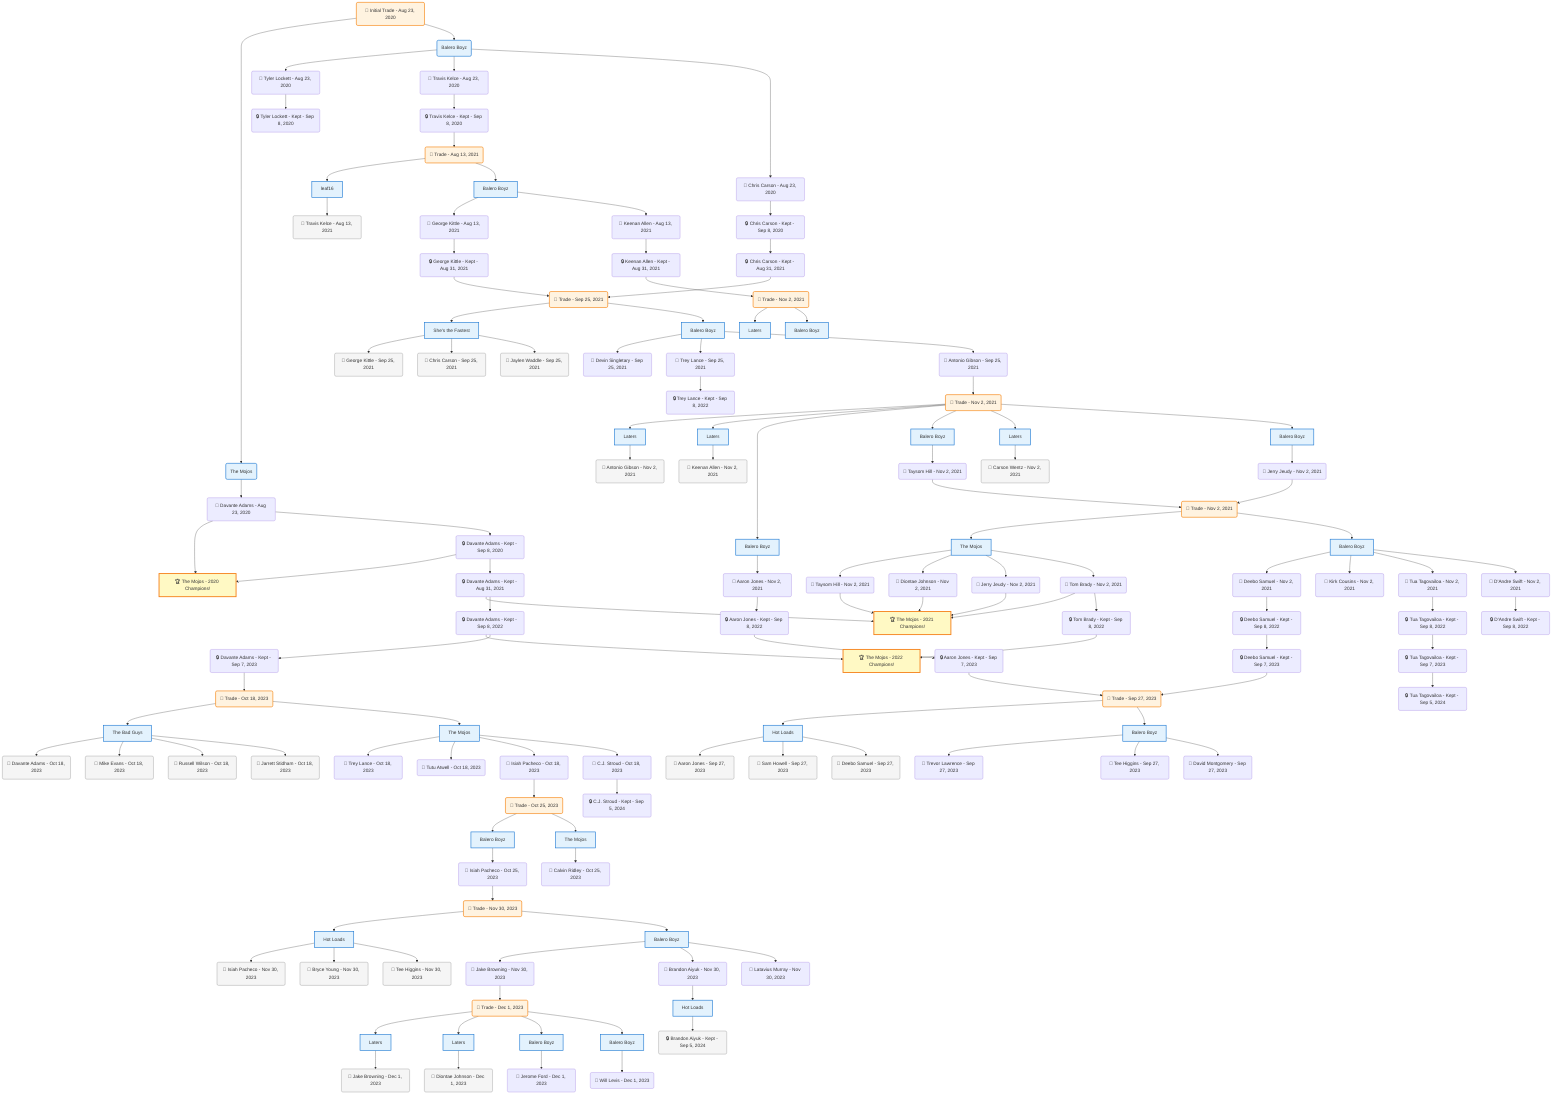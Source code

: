 flowchart TD

    TRADE_MAIN("🔄 Initial Trade - Aug 23, 2020")
    TEAM_1("The Mojos")
    TEAM_2("Balero Boyz")
    NODE_095b2baf-5664-4cff-9797-06c0e639366c("🔄 Davante Adams - Aug 23, 2020")
    CHAMP_bbe2d0ad-54cf-4c22-be82-b2a5f262a157_2020["🏆 The Mojos - 2020 Champions!"]
    NODE_4652a835-bcc8-4e4b-9d7f-275e759cdaee("🔒 Davante Adams - Kept - Sep 8, 2020")
    NODE_893a06b6-6d12-43ea-aa07-c545c6d19bd6("🔒 Davante Adams - Kept - Aug 31, 2021")
    CHAMP_bbe2d0ad-54cf-4c22-be82-b2a5f262a157_2021["🏆 The Mojos - 2021 Champions!"]
    NODE_013f5659-9e89-4e9a-adce-847eb926b90f("🔒 Davante Adams - Kept - Sep 8, 2022")
    CHAMP_bbe2d0ad-54cf-4c22-be82-b2a5f262a157_2022["🏆 The Mojos - 2022 Champions!"]
    NODE_8d0c9fc9-93df-4ea2-9620-e94229ab0248("🔒 Davante Adams - Kept - Sep 7, 2023")
    TRADE_cb741e85-5155-413a-9bbc-89b0b565b44a_3("🔄 Trade - Oct 18, 2023")
    TEAM_b2220d1a-ff75-4622-9757-09978901110f_4["The Bad Guys"]
    NODE_e3fec140-de2c-426a-a2dd-148802b3fe8f("🔄 Davante Adams - Oct 18, 2023")
    NODE_f682d985-4891-4878-bb27-7e31e62782e2("🔄 Mike Evans - Oct 18, 2023")
    NODE_b4f30b9c-73c2-4eae-847b-97dd8da4de14("🔄 Russell Wilson - Oct 18, 2023")
    NODE_63a0d36a-1cfe-479e-8e6a-ed5b54eb3321("🔄 Jarrett Stidham - Oct 18, 2023")
    TEAM_bbe2d0ad-54cf-4c22-be82-b2a5f262a157_5["The Mojos"]
    NODE_5b210a74-0640-4596-8294-143efbc19bb6("🔄 Trey Lance - Oct 18, 2023")
    NODE_0c01f8eb-a251-4952-bab0-41313b3bce60("🔄 Tutu Atwell - Oct 18, 2023")
    NODE_4cf50317-e13a-4a7c-9b32-642e89a58f47("🔄 Isiah Pacheco - Oct 18, 2023")
    TRADE_e48f96f4-8b7d-42ca-abe5-7baf4945be3e_6("🔄 Trade - Oct 25, 2023")
    TEAM_2feaf03e-fb22-498e-ac8f-e596b6ba7810_7["Balero Boyz"]
    NODE_bf1da95b-f854-40dc-9bb0-c555d7a1b2f3("🔄 Isiah Pacheco - Oct 25, 2023")
    TRADE_096eb1bd-0c8c-47b6-8694-b7e5b9b554bb_8("🔄 Trade - Nov 30, 2023")
    TEAM_8e9f18ff-62c3-40e8-bb10-32f74cf4ee33_9["Hot Loads"]
    NODE_f5515b42-9c7e-4b93-8598-13c8b5ae5b08("🔄 Isiah Pacheco - Nov 30, 2023")
    NODE_cd00920e-c054-43e1-bdd3-ab18c8a18f9d("🔄 Bryce Young - Nov 30, 2023")
    NODE_edb4c243-db7e-4f64-8bdc-bade130a392b("🔄 Tee Higgins - Nov 30, 2023")
    TEAM_2feaf03e-fb22-498e-ac8f-e596b6ba7810_10["Balero Boyz"]
    NODE_70209dbd-bd24-4e7c-afe3-4acaa45fc330("🔄 Jake Browning - Nov 30, 2023")
    TRADE_b81b1ae3-8803-4c8d-aa1c-a9dcbee7cab8_11("🔄 Trade - Dec 1, 2023")
    TEAM_825928a9-7194-43aa-b7ae-fc78c2510b16_12["Laters"]
    NODE_774272ec-1db8-490f-a990-88ad27ff6390("🔄 Jake Browning - Dec 1, 2023")
    TEAM_825928a9-7194-43aa-b7ae-fc78c2510b16_13["Laters"]
    NODE_08dcab2e-90d0-4861-b771-091fe3b528ae("🔄 Diontae Johnson - Dec 1, 2023")
    TEAM_2feaf03e-fb22-498e-ac8f-e596b6ba7810_14["Balero Boyz"]
    NODE_a5ac4d89-76ce-4521-bd76-1ed69d435fcf("🔄 Jerome Ford - Dec 1, 2023")
    TEAM_2feaf03e-fb22-498e-ac8f-e596b6ba7810_15["Balero Boyz"]
    NODE_2b17c560-29ec-45de-9fe4-c9d1e620d457("🔄 Will Levis - Dec 1, 2023")
    NODE_86da2683-6b97-420b-a33c-b4757533e053("🔄 Brandon Aiyuk - Nov 30, 2023")
    TEAM_8e9f18ff-62c3-40e8-bb10-32f74cf4ee33_16["Hot Loads"]
    NODE_c7fbef9a-9a99-4ffc-ab16-f0cf2644b4db("🔒 Brandon Aiyuk - Kept - Sep 5, 2024")
    NODE_da88e1b2-3fb3-4a2f-85dd-b7f446ff24e7("🔄 Latavius Murray - Nov 30, 2023")
    TEAM_bbe2d0ad-54cf-4c22-be82-b2a5f262a157_17["The Mojos"]
    NODE_dfcea8a6-3bc7-4929-b68b-5291ed19a4b1("🔄 Calvin Ridley - Oct 25, 2023")
    NODE_708291bc-53f5-466c-81d8-f29d0eb4aa15("🔄 C.J. Stroud - Oct 18, 2023")
    NODE_368bdf90-93c3-482e-87ac-a0dfc88ba9f2("🔒 C.J. Stroud - Kept - Sep 5, 2024")
    NODE_da510d43-fcf9-45a7-b393-31f8307f790c("🔄 Tyler Lockett - Aug 23, 2020")
    NODE_299554b8-6a12-4ccd-a3de-c6f8166a9a51("🔒 Tyler Lockett - Kept - Sep 8, 2020")
    NODE_49662a29-4518-4f4e-9e3f-6e93451a9b81("🔄 Travis Kelce - Aug 23, 2020")
    NODE_65884dd6-39ff-43b5-9d8f-226882487108("🔒 Travis Kelce - Kept - Sep 8, 2020")
    TRADE_de53eb43-a1d2-4f04-9dad-58db74837372_18("🔄 Trade - Aug 13, 2021")
    TEAM_66fb98f4-89a7-45f9-893a-b41d71e6249d_19["leaf16"]
    NODE_de4fa6e8-3307-40f5-a4b6-e714244e04c7("🔄 Travis Kelce - Aug 13, 2021")
    TEAM_2feaf03e-fb22-498e-ac8f-e596b6ba7810_20["Balero Boyz"]
    NODE_3d696e17-9dc2-4a41-be94-276c5e29fa64("🔄 George Kittle - Aug 13, 2021")
    NODE_1a204ce1-b235-486a-9d42-922bacb04d68("🔒 George Kittle - Kept - Aug 31, 2021")
    TRADE_c2631b57-1328-4ca8-bb4e-2ecef9df359f_21("🔄 Trade - Sep 25, 2021")
    TEAM_4449259f-64af-44fd-9235-1facc0926234_22["She's the Fastest"]
    NODE_8a888112-7518-4140-ac7a-1ab4c2b52129("🔄 George Kittle - Sep 25, 2021")
    NODE_eea9ad08-6593-4eb5-bdba-6d53c5cb9632("🔄 Chris Carson - Sep 25, 2021")
    NODE_c610c85b-3eaa-419a-acc0-e532325945ff("🔄 Jaylen Waddle - Sep 25, 2021")
    TEAM_2feaf03e-fb22-498e-ac8f-e596b6ba7810_23["Balero Boyz"]
    NODE_15a49f73-db85-45d1-ab04-1fe0e71c7be8("🔄 Devin Singletary - Sep 25, 2021")
    NODE_775b5cf6-3db8-4bcb-aaf0-516ea635fec4("🔄 Trey Lance - Sep 25, 2021")
    NODE_85516b04-b691-4f54-b67d-2c07c89e272e("🔒 Trey Lance - Kept - Sep 8, 2022")
    NODE_f234b997-f731-49ef-a192-766c7c4d4250("🔄 Antonio Gibson - Sep 25, 2021")
    TRADE_54e32b72-c61b-419c-8ca0-513f3e693e78_24("🔄 Trade - Nov 2, 2021")
    TEAM_825928a9-7194-43aa-b7ae-fc78c2510b16_25["Laters"]
    NODE_0e5eff14-7269-4c33-ab75-28182075a275("🔄 Antonio Gibson - Nov 2, 2021")
    TEAM_825928a9-7194-43aa-b7ae-fc78c2510b16_26["Laters"]
    NODE_5183f3b9-1858-4676-8605-290d0b9a1b52("🔄 Keenan Allen - Nov 2, 2021")
    TEAM_2feaf03e-fb22-498e-ac8f-e596b6ba7810_27["Balero Boyz"]
    NODE_a6b32bfb-892b-4dd2-aaed-50bd1c11191e("🔄 Aaron Jones - Nov 2, 2021")
    NODE_70e6b04d-0bb2-4e42-adc1-9d7e956e5529("🔒 Aaron Jones - Kept - Sep 8, 2022")
    NODE_b4abeafd-55cb-442a-8c1c-b9970a59c406("🔒 Aaron Jones - Kept - Sep 7, 2023")
    TRADE_a87ca260-7a67-4fda-b702-48aca8c93813_28("🔄 Trade - Sep 27, 2023")
    TEAM_8e9f18ff-62c3-40e8-bb10-32f74cf4ee33_29["Hot Loads"]
    NODE_4a0dd846-1b74-448d-96e3-1362af9ea147("🔄 Aaron Jones - Sep 27, 2023")
    NODE_b53204e1-97f3-4b20-94c4-113c02694b27("🔄 Sam Howell - Sep 27, 2023")
    NODE_c8106337-9eec-4786-b963-273acb19ea43("🔄 Deebo Samuel - Sep 27, 2023")
    TEAM_2feaf03e-fb22-498e-ac8f-e596b6ba7810_30["Balero Boyz"]
    NODE_a226803a-f683-470b-9e1b-2d3be487344a("🔄 Trevor Lawrence - Sep 27, 2023")
    NODE_d1321948-0010-45b8-9f9c-50ed5e494a00("🔄 Tee Higgins - Sep 27, 2023")
    NODE_c76d0f13-8bb8-4e7e-ad9e-8f2498ccd9f8("🔄 David Montgomery - Sep 27, 2023")
    TEAM_2feaf03e-fb22-498e-ac8f-e596b6ba7810_31["Balero Boyz"]
    NODE_35ac53d8-1fbd-4867-b927-526ea0aa1c6c("🔄 Taysom Hill - Nov 2, 2021")
    TRADE_04808a61-2c61-4353-bc3a-57812cd6a425_32("🔄 Trade - Nov 2, 2021")
    TEAM_bbe2d0ad-54cf-4c22-be82-b2a5f262a157_33["The Mojos"]
    NODE_f7bc687e-ab4d-4272-b0e7-7aa2e585cdbc("🔄 Taysom Hill - Nov 2, 2021")
    NODE_c08325a9-393f-4c0f-a6b3-52e92d2c6814("🔄 Diontae Johnson - Nov 2, 2021")
    NODE_3a0e7723-ad1d-4624-83a9-64e36a2836c2("🔄 Jerry Jeudy - Nov 2, 2021")
    NODE_27f0180e-24c8-449b-a324-916d871905a4("🔄 Tom Brady - Nov 2, 2021")
    NODE_1a7255fc-5bd3-47a2-bd7b-2d55ae1e85e0("🔒 Tom Brady - Kept - Sep 8, 2022")
    TEAM_2feaf03e-fb22-498e-ac8f-e596b6ba7810_34["Balero Boyz"]
    NODE_2b74e28a-16aa-484b-aed1-48c88f0a48fc("🔄 Deebo Samuel - Nov 2, 2021")
    NODE_0ac39663-8a17-4702-8783-a8d636accdfe("🔒 Deebo Samuel - Kept - Sep 8, 2022")
    NODE_732e0825-3200-44eb-88f5-892f888ff987("🔒 Deebo Samuel - Kept - Sep 7, 2023")
    NODE_e2439a48-5038-46a9-aabb-7eee9f73bc6c("🔄 Kirk Cousins - Nov 2, 2021")
    NODE_d4a74ede-ff56-49a1-9bb0-943494afbdf5("🔄 Tua Tagovailoa - Nov 2, 2021")
    NODE_aaf779ba-39c8-4bcd-a1bb-a1ed58117ac8("🔒 Tua Tagovailoa - Kept - Sep 8, 2022")
    NODE_a1634b7e-959d-4669-815d-2cab859f2d15("🔒 Tua Tagovailoa - Kept - Sep 7, 2023")
    NODE_9fdca591-5940-4a2c-a99d-046a644db761("🔒 Tua Tagovailoa - Kept - Sep 5, 2024")
    NODE_43b36d55-4b30-4bbb-a10f-963af3cd2e07("🔄 D'Andre Swift - Nov 2, 2021")
    NODE_eadbbdf3-1df2-429d-aa6c-7f7a9fac97bb("🔒 D'Andre Swift - Kept - Sep 8, 2022")
    TEAM_825928a9-7194-43aa-b7ae-fc78c2510b16_35["Laters"]
    NODE_03d895df-93cc-4dda-b8a6-a558ef7be5b0("🔄 Carson Wentz - Nov 2, 2021")
    TEAM_2feaf03e-fb22-498e-ac8f-e596b6ba7810_36["Balero Boyz"]
    NODE_b6e8bd96-ef5b-49ce-9848-cb0b2990bfaa("🔄 Jerry Jeudy - Nov 2, 2021")
    NODE_3e678166-0df9-45da-8e18-33ccc2a03c69("🔄 Keenan Allen - Aug 13, 2021")
    NODE_80cff42f-9867-44e0-b569-fac14ab9b18a("🔒 Keenan Allen - Kept - Aug 31, 2021")
    TRADE_54e32b72-c61b-419c-8ca0-513f3e693e78_37("🔄 Trade - Nov 2, 2021")
    TEAM_825928a9-7194-43aa-b7ae-fc78c2510b16_38["Laters"]
    TEAM_2feaf03e-fb22-498e-ac8f-e596b6ba7810_39["Balero Boyz"]
    NODE_e62a406e-ac9b-487c-8b60-f57648ed8c85("🔄 Chris Carson - Aug 23, 2020")
    NODE_a83d1a9a-9bd8-42b8-9a12-950ff6293d37("🔒 Chris Carson - Kept - Sep 8, 2020")
    NODE_63ff6b1e-f9d5-44af-8e46-ad58e902f385("🔒 Chris Carson - Kept - Aug 31, 2021")

    TRADE_MAIN --> TEAM_1
    TRADE_MAIN --> TEAM_2
    TEAM_1 --> NODE_095b2baf-5664-4cff-9797-06c0e639366c
    NODE_095b2baf-5664-4cff-9797-06c0e639366c --> CHAMP_bbe2d0ad-54cf-4c22-be82-b2a5f262a157_2020
    NODE_095b2baf-5664-4cff-9797-06c0e639366c --> NODE_4652a835-bcc8-4e4b-9d7f-275e759cdaee
    NODE_4652a835-bcc8-4e4b-9d7f-275e759cdaee --> CHAMP_bbe2d0ad-54cf-4c22-be82-b2a5f262a157_2020
    NODE_4652a835-bcc8-4e4b-9d7f-275e759cdaee --> NODE_893a06b6-6d12-43ea-aa07-c545c6d19bd6
    NODE_893a06b6-6d12-43ea-aa07-c545c6d19bd6 --> CHAMP_bbe2d0ad-54cf-4c22-be82-b2a5f262a157_2021
    NODE_893a06b6-6d12-43ea-aa07-c545c6d19bd6 --> NODE_013f5659-9e89-4e9a-adce-847eb926b90f
    NODE_013f5659-9e89-4e9a-adce-847eb926b90f --> CHAMP_bbe2d0ad-54cf-4c22-be82-b2a5f262a157_2022
    NODE_013f5659-9e89-4e9a-adce-847eb926b90f --> NODE_8d0c9fc9-93df-4ea2-9620-e94229ab0248
    NODE_8d0c9fc9-93df-4ea2-9620-e94229ab0248 --> TRADE_cb741e85-5155-413a-9bbc-89b0b565b44a_3
    TRADE_cb741e85-5155-413a-9bbc-89b0b565b44a_3 --> TEAM_b2220d1a-ff75-4622-9757-09978901110f_4
    TEAM_b2220d1a-ff75-4622-9757-09978901110f_4 --> NODE_e3fec140-de2c-426a-a2dd-148802b3fe8f
    TEAM_b2220d1a-ff75-4622-9757-09978901110f_4 --> NODE_f682d985-4891-4878-bb27-7e31e62782e2
    TEAM_b2220d1a-ff75-4622-9757-09978901110f_4 --> NODE_b4f30b9c-73c2-4eae-847b-97dd8da4de14
    TEAM_b2220d1a-ff75-4622-9757-09978901110f_4 --> NODE_63a0d36a-1cfe-479e-8e6a-ed5b54eb3321
    TRADE_cb741e85-5155-413a-9bbc-89b0b565b44a_3 --> TEAM_bbe2d0ad-54cf-4c22-be82-b2a5f262a157_5
    TEAM_bbe2d0ad-54cf-4c22-be82-b2a5f262a157_5 --> NODE_5b210a74-0640-4596-8294-143efbc19bb6
    TEAM_bbe2d0ad-54cf-4c22-be82-b2a5f262a157_5 --> NODE_0c01f8eb-a251-4952-bab0-41313b3bce60
    TEAM_bbe2d0ad-54cf-4c22-be82-b2a5f262a157_5 --> NODE_4cf50317-e13a-4a7c-9b32-642e89a58f47
    NODE_4cf50317-e13a-4a7c-9b32-642e89a58f47 --> TRADE_e48f96f4-8b7d-42ca-abe5-7baf4945be3e_6
    TRADE_e48f96f4-8b7d-42ca-abe5-7baf4945be3e_6 --> TEAM_2feaf03e-fb22-498e-ac8f-e596b6ba7810_7
    TEAM_2feaf03e-fb22-498e-ac8f-e596b6ba7810_7 --> NODE_bf1da95b-f854-40dc-9bb0-c555d7a1b2f3
    NODE_bf1da95b-f854-40dc-9bb0-c555d7a1b2f3 --> TRADE_096eb1bd-0c8c-47b6-8694-b7e5b9b554bb_8
    TRADE_096eb1bd-0c8c-47b6-8694-b7e5b9b554bb_8 --> TEAM_8e9f18ff-62c3-40e8-bb10-32f74cf4ee33_9
    TEAM_8e9f18ff-62c3-40e8-bb10-32f74cf4ee33_9 --> NODE_f5515b42-9c7e-4b93-8598-13c8b5ae5b08
    TEAM_8e9f18ff-62c3-40e8-bb10-32f74cf4ee33_9 --> NODE_cd00920e-c054-43e1-bdd3-ab18c8a18f9d
    TEAM_8e9f18ff-62c3-40e8-bb10-32f74cf4ee33_9 --> NODE_edb4c243-db7e-4f64-8bdc-bade130a392b
    TRADE_096eb1bd-0c8c-47b6-8694-b7e5b9b554bb_8 --> TEAM_2feaf03e-fb22-498e-ac8f-e596b6ba7810_10
    TEAM_2feaf03e-fb22-498e-ac8f-e596b6ba7810_10 --> NODE_70209dbd-bd24-4e7c-afe3-4acaa45fc330
    NODE_70209dbd-bd24-4e7c-afe3-4acaa45fc330 --> TRADE_b81b1ae3-8803-4c8d-aa1c-a9dcbee7cab8_11
    TRADE_b81b1ae3-8803-4c8d-aa1c-a9dcbee7cab8_11 --> TEAM_825928a9-7194-43aa-b7ae-fc78c2510b16_12
    TEAM_825928a9-7194-43aa-b7ae-fc78c2510b16_12 --> NODE_774272ec-1db8-490f-a990-88ad27ff6390
    TRADE_b81b1ae3-8803-4c8d-aa1c-a9dcbee7cab8_11 --> TEAM_825928a9-7194-43aa-b7ae-fc78c2510b16_13
    TEAM_825928a9-7194-43aa-b7ae-fc78c2510b16_13 --> NODE_08dcab2e-90d0-4861-b771-091fe3b528ae
    TRADE_b81b1ae3-8803-4c8d-aa1c-a9dcbee7cab8_11 --> TEAM_2feaf03e-fb22-498e-ac8f-e596b6ba7810_14
    TEAM_2feaf03e-fb22-498e-ac8f-e596b6ba7810_14 --> NODE_a5ac4d89-76ce-4521-bd76-1ed69d435fcf
    TRADE_b81b1ae3-8803-4c8d-aa1c-a9dcbee7cab8_11 --> TEAM_2feaf03e-fb22-498e-ac8f-e596b6ba7810_15
    TEAM_2feaf03e-fb22-498e-ac8f-e596b6ba7810_15 --> NODE_2b17c560-29ec-45de-9fe4-c9d1e620d457
    TEAM_2feaf03e-fb22-498e-ac8f-e596b6ba7810_10 --> NODE_86da2683-6b97-420b-a33c-b4757533e053
    NODE_86da2683-6b97-420b-a33c-b4757533e053 --> TEAM_8e9f18ff-62c3-40e8-bb10-32f74cf4ee33_16
    TEAM_8e9f18ff-62c3-40e8-bb10-32f74cf4ee33_16 --> NODE_c7fbef9a-9a99-4ffc-ab16-f0cf2644b4db
    TEAM_2feaf03e-fb22-498e-ac8f-e596b6ba7810_10 --> NODE_da88e1b2-3fb3-4a2f-85dd-b7f446ff24e7
    TRADE_e48f96f4-8b7d-42ca-abe5-7baf4945be3e_6 --> TEAM_bbe2d0ad-54cf-4c22-be82-b2a5f262a157_17
    TEAM_bbe2d0ad-54cf-4c22-be82-b2a5f262a157_17 --> NODE_dfcea8a6-3bc7-4929-b68b-5291ed19a4b1
    TEAM_bbe2d0ad-54cf-4c22-be82-b2a5f262a157_5 --> NODE_708291bc-53f5-466c-81d8-f29d0eb4aa15
    NODE_708291bc-53f5-466c-81d8-f29d0eb4aa15 --> NODE_368bdf90-93c3-482e-87ac-a0dfc88ba9f2
    TEAM_2 --> NODE_da510d43-fcf9-45a7-b393-31f8307f790c
    NODE_da510d43-fcf9-45a7-b393-31f8307f790c --> NODE_299554b8-6a12-4ccd-a3de-c6f8166a9a51
    TEAM_2 --> NODE_49662a29-4518-4f4e-9e3f-6e93451a9b81
    NODE_49662a29-4518-4f4e-9e3f-6e93451a9b81 --> NODE_65884dd6-39ff-43b5-9d8f-226882487108
    NODE_65884dd6-39ff-43b5-9d8f-226882487108 --> TRADE_de53eb43-a1d2-4f04-9dad-58db74837372_18
    TRADE_de53eb43-a1d2-4f04-9dad-58db74837372_18 --> TEAM_66fb98f4-89a7-45f9-893a-b41d71e6249d_19
    TEAM_66fb98f4-89a7-45f9-893a-b41d71e6249d_19 --> NODE_de4fa6e8-3307-40f5-a4b6-e714244e04c7
    TRADE_de53eb43-a1d2-4f04-9dad-58db74837372_18 --> TEAM_2feaf03e-fb22-498e-ac8f-e596b6ba7810_20
    TEAM_2feaf03e-fb22-498e-ac8f-e596b6ba7810_20 --> NODE_3d696e17-9dc2-4a41-be94-276c5e29fa64
    NODE_3d696e17-9dc2-4a41-be94-276c5e29fa64 --> NODE_1a204ce1-b235-486a-9d42-922bacb04d68
    NODE_1a204ce1-b235-486a-9d42-922bacb04d68 --> TRADE_c2631b57-1328-4ca8-bb4e-2ecef9df359f_21
    TRADE_c2631b57-1328-4ca8-bb4e-2ecef9df359f_21 --> TEAM_4449259f-64af-44fd-9235-1facc0926234_22
    TEAM_4449259f-64af-44fd-9235-1facc0926234_22 --> NODE_8a888112-7518-4140-ac7a-1ab4c2b52129
    TEAM_4449259f-64af-44fd-9235-1facc0926234_22 --> NODE_eea9ad08-6593-4eb5-bdba-6d53c5cb9632
    TEAM_4449259f-64af-44fd-9235-1facc0926234_22 --> NODE_c610c85b-3eaa-419a-acc0-e532325945ff
    TRADE_c2631b57-1328-4ca8-bb4e-2ecef9df359f_21 --> TEAM_2feaf03e-fb22-498e-ac8f-e596b6ba7810_23
    TEAM_2feaf03e-fb22-498e-ac8f-e596b6ba7810_23 --> NODE_15a49f73-db85-45d1-ab04-1fe0e71c7be8
    TEAM_2feaf03e-fb22-498e-ac8f-e596b6ba7810_23 --> NODE_775b5cf6-3db8-4bcb-aaf0-516ea635fec4
    NODE_775b5cf6-3db8-4bcb-aaf0-516ea635fec4 --> NODE_85516b04-b691-4f54-b67d-2c07c89e272e
    TEAM_2feaf03e-fb22-498e-ac8f-e596b6ba7810_23 --> NODE_f234b997-f731-49ef-a192-766c7c4d4250
    NODE_f234b997-f731-49ef-a192-766c7c4d4250 --> TRADE_54e32b72-c61b-419c-8ca0-513f3e693e78_24
    TRADE_54e32b72-c61b-419c-8ca0-513f3e693e78_24 --> TEAM_825928a9-7194-43aa-b7ae-fc78c2510b16_25
    TEAM_825928a9-7194-43aa-b7ae-fc78c2510b16_25 --> NODE_0e5eff14-7269-4c33-ab75-28182075a275
    TRADE_54e32b72-c61b-419c-8ca0-513f3e693e78_24 --> TEAM_825928a9-7194-43aa-b7ae-fc78c2510b16_26
    TEAM_825928a9-7194-43aa-b7ae-fc78c2510b16_26 --> NODE_5183f3b9-1858-4676-8605-290d0b9a1b52
    TRADE_54e32b72-c61b-419c-8ca0-513f3e693e78_24 --> TEAM_2feaf03e-fb22-498e-ac8f-e596b6ba7810_27
    TEAM_2feaf03e-fb22-498e-ac8f-e596b6ba7810_27 --> NODE_a6b32bfb-892b-4dd2-aaed-50bd1c11191e
    NODE_a6b32bfb-892b-4dd2-aaed-50bd1c11191e --> NODE_70e6b04d-0bb2-4e42-adc1-9d7e956e5529
    NODE_70e6b04d-0bb2-4e42-adc1-9d7e956e5529 --> NODE_b4abeafd-55cb-442a-8c1c-b9970a59c406
    NODE_b4abeafd-55cb-442a-8c1c-b9970a59c406 --> TRADE_a87ca260-7a67-4fda-b702-48aca8c93813_28
    TRADE_a87ca260-7a67-4fda-b702-48aca8c93813_28 --> TEAM_8e9f18ff-62c3-40e8-bb10-32f74cf4ee33_29
    TEAM_8e9f18ff-62c3-40e8-bb10-32f74cf4ee33_29 --> NODE_4a0dd846-1b74-448d-96e3-1362af9ea147
    TEAM_8e9f18ff-62c3-40e8-bb10-32f74cf4ee33_29 --> NODE_b53204e1-97f3-4b20-94c4-113c02694b27
    TEAM_8e9f18ff-62c3-40e8-bb10-32f74cf4ee33_29 --> NODE_c8106337-9eec-4786-b963-273acb19ea43
    TRADE_a87ca260-7a67-4fda-b702-48aca8c93813_28 --> TEAM_2feaf03e-fb22-498e-ac8f-e596b6ba7810_30
    TEAM_2feaf03e-fb22-498e-ac8f-e596b6ba7810_30 --> NODE_a226803a-f683-470b-9e1b-2d3be487344a
    TEAM_2feaf03e-fb22-498e-ac8f-e596b6ba7810_30 --> NODE_d1321948-0010-45b8-9f9c-50ed5e494a00
    TEAM_2feaf03e-fb22-498e-ac8f-e596b6ba7810_30 --> NODE_c76d0f13-8bb8-4e7e-ad9e-8f2498ccd9f8
    TRADE_54e32b72-c61b-419c-8ca0-513f3e693e78_24 --> TEAM_2feaf03e-fb22-498e-ac8f-e596b6ba7810_31
    TEAM_2feaf03e-fb22-498e-ac8f-e596b6ba7810_31 --> NODE_35ac53d8-1fbd-4867-b927-526ea0aa1c6c
    NODE_35ac53d8-1fbd-4867-b927-526ea0aa1c6c --> TRADE_04808a61-2c61-4353-bc3a-57812cd6a425_32
    TRADE_04808a61-2c61-4353-bc3a-57812cd6a425_32 --> TEAM_bbe2d0ad-54cf-4c22-be82-b2a5f262a157_33
    TEAM_bbe2d0ad-54cf-4c22-be82-b2a5f262a157_33 --> NODE_f7bc687e-ab4d-4272-b0e7-7aa2e585cdbc
    NODE_f7bc687e-ab4d-4272-b0e7-7aa2e585cdbc --> CHAMP_bbe2d0ad-54cf-4c22-be82-b2a5f262a157_2021
    TEAM_bbe2d0ad-54cf-4c22-be82-b2a5f262a157_33 --> NODE_c08325a9-393f-4c0f-a6b3-52e92d2c6814
    NODE_c08325a9-393f-4c0f-a6b3-52e92d2c6814 --> CHAMP_bbe2d0ad-54cf-4c22-be82-b2a5f262a157_2021
    TEAM_bbe2d0ad-54cf-4c22-be82-b2a5f262a157_33 --> NODE_3a0e7723-ad1d-4624-83a9-64e36a2836c2
    NODE_3a0e7723-ad1d-4624-83a9-64e36a2836c2 --> CHAMP_bbe2d0ad-54cf-4c22-be82-b2a5f262a157_2021
    TEAM_bbe2d0ad-54cf-4c22-be82-b2a5f262a157_33 --> NODE_27f0180e-24c8-449b-a324-916d871905a4
    NODE_27f0180e-24c8-449b-a324-916d871905a4 --> CHAMP_bbe2d0ad-54cf-4c22-be82-b2a5f262a157_2021
    NODE_27f0180e-24c8-449b-a324-916d871905a4 --> NODE_1a7255fc-5bd3-47a2-bd7b-2d55ae1e85e0
    NODE_1a7255fc-5bd3-47a2-bd7b-2d55ae1e85e0 --> CHAMP_bbe2d0ad-54cf-4c22-be82-b2a5f262a157_2022
    TRADE_04808a61-2c61-4353-bc3a-57812cd6a425_32 --> TEAM_2feaf03e-fb22-498e-ac8f-e596b6ba7810_34
    TEAM_2feaf03e-fb22-498e-ac8f-e596b6ba7810_34 --> NODE_2b74e28a-16aa-484b-aed1-48c88f0a48fc
    NODE_2b74e28a-16aa-484b-aed1-48c88f0a48fc --> NODE_0ac39663-8a17-4702-8783-a8d636accdfe
    NODE_0ac39663-8a17-4702-8783-a8d636accdfe --> NODE_732e0825-3200-44eb-88f5-892f888ff987
    NODE_732e0825-3200-44eb-88f5-892f888ff987 --> TRADE_a87ca260-7a67-4fda-b702-48aca8c93813_28
    TEAM_2feaf03e-fb22-498e-ac8f-e596b6ba7810_34 --> NODE_e2439a48-5038-46a9-aabb-7eee9f73bc6c
    TEAM_2feaf03e-fb22-498e-ac8f-e596b6ba7810_34 --> NODE_d4a74ede-ff56-49a1-9bb0-943494afbdf5
    NODE_d4a74ede-ff56-49a1-9bb0-943494afbdf5 --> NODE_aaf779ba-39c8-4bcd-a1bb-a1ed58117ac8
    NODE_aaf779ba-39c8-4bcd-a1bb-a1ed58117ac8 --> NODE_a1634b7e-959d-4669-815d-2cab859f2d15
    NODE_a1634b7e-959d-4669-815d-2cab859f2d15 --> NODE_9fdca591-5940-4a2c-a99d-046a644db761
    TEAM_2feaf03e-fb22-498e-ac8f-e596b6ba7810_34 --> NODE_43b36d55-4b30-4bbb-a10f-963af3cd2e07
    NODE_43b36d55-4b30-4bbb-a10f-963af3cd2e07 --> NODE_eadbbdf3-1df2-429d-aa6c-7f7a9fac97bb
    TRADE_54e32b72-c61b-419c-8ca0-513f3e693e78_24 --> TEAM_825928a9-7194-43aa-b7ae-fc78c2510b16_35
    TEAM_825928a9-7194-43aa-b7ae-fc78c2510b16_35 --> NODE_03d895df-93cc-4dda-b8a6-a558ef7be5b0
    TRADE_54e32b72-c61b-419c-8ca0-513f3e693e78_24 --> TEAM_2feaf03e-fb22-498e-ac8f-e596b6ba7810_36
    TEAM_2feaf03e-fb22-498e-ac8f-e596b6ba7810_36 --> NODE_b6e8bd96-ef5b-49ce-9848-cb0b2990bfaa
    NODE_b6e8bd96-ef5b-49ce-9848-cb0b2990bfaa --> TRADE_04808a61-2c61-4353-bc3a-57812cd6a425_32
    TEAM_2feaf03e-fb22-498e-ac8f-e596b6ba7810_20 --> NODE_3e678166-0df9-45da-8e18-33ccc2a03c69
    NODE_3e678166-0df9-45da-8e18-33ccc2a03c69 --> NODE_80cff42f-9867-44e0-b569-fac14ab9b18a
    NODE_80cff42f-9867-44e0-b569-fac14ab9b18a --> TRADE_54e32b72-c61b-419c-8ca0-513f3e693e78_37
    TRADE_54e32b72-c61b-419c-8ca0-513f3e693e78_37 --> TEAM_825928a9-7194-43aa-b7ae-fc78c2510b16_38
    TRADE_54e32b72-c61b-419c-8ca0-513f3e693e78_37 --> TEAM_2feaf03e-fb22-498e-ac8f-e596b6ba7810_39
    TEAM_2 --> NODE_e62a406e-ac9b-487c-8b60-f57648ed8c85
    NODE_e62a406e-ac9b-487c-8b60-f57648ed8c85 --> NODE_a83d1a9a-9bd8-42b8-9a12-950ff6293d37
    NODE_a83d1a9a-9bd8-42b8-9a12-950ff6293d37 --> NODE_63ff6b1e-f9d5-44af-8e46-ad58e902f385
    NODE_63ff6b1e-f9d5-44af-8e46-ad58e902f385 --> TRADE_c2631b57-1328-4ca8-bb4e-2ecef9df359f_21

    %% Node styling
    classDef teamNode fill:#e3f2fd,stroke:#1976d2,stroke-width:2px
    classDef tradeNode fill:#fff3e0,stroke:#f57c00,stroke-width:2px
    classDef playerNode fill:#f3e5f5,stroke:#7b1fa2,stroke-width:1px
    classDef nonRootPlayerNode fill:#f5f5f5,stroke:#757575,stroke-width:1px
    classDef endNode fill:#ffebee,stroke:#c62828,stroke-width:2px
    classDef waiverNode fill:#e8f5e8,stroke:#388e3c,stroke-width:2px
    classDef championshipNode fill:#fff9c4,stroke:#f57f17,stroke-width:3px

    class TEAM_1,TEAM_2,TEAM_b2220d1a-ff75-4622-9757-09978901110f_4,TEAM_bbe2d0ad-54cf-4c22-be82-b2a5f262a157_5,TEAM_2feaf03e-fb22-498e-ac8f-e596b6ba7810_7,TEAM_8e9f18ff-62c3-40e8-bb10-32f74cf4ee33_9,TEAM_2feaf03e-fb22-498e-ac8f-e596b6ba7810_10,TEAM_825928a9-7194-43aa-b7ae-fc78c2510b16_12,TEAM_825928a9-7194-43aa-b7ae-fc78c2510b16_13,TEAM_2feaf03e-fb22-498e-ac8f-e596b6ba7810_14,TEAM_2feaf03e-fb22-498e-ac8f-e596b6ba7810_15,TEAM_8e9f18ff-62c3-40e8-bb10-32f74cf4ee33_16,TEAM_bbe2d0ad-54cf-4c22-be82-b2a5f262a157_17,TEAM_66fb98f4-89a7-45f9-893a-b41d71e6249d_19,TEAM_2feaf03e-fb22-498e-ac8f-e596b6ba7810_20,TEAM_4449259f-64af-44fd-9235-1facc0926234_22,TEAM_2feaf03e-fb22-498e-ac8f-e596b6ba7810_23,TEAM_825928a9-7194-43aa-b7ae-fc78c2510b16_25,TEAM_825928a9-7194-43aa-b7ae-fc78c2510b16_26,TEAM_2feaf03e-fb22-498e-ac8f-e596b6ba7810_27,TEAM_8e9f18ff-62c3-40e8-bb10-32f74cf4ee33_29,TEAM_2feaf03e-fb22-498e-ac8f-e596b6ba7810_30,TEAM_2feaf03e-fb22-498e-ac8f-e596b6ba7810_31,TEAM_bbe2d0ad-54cf-4c22-be82-b2a5f262a157_33,TEAM_2feaf03e-fb22-498e-ac8f-e596b6ba7810_34,TEAM_825928a9-7194-43aa-b7ae-fc78c2510b16_35,TEAM_2feaf03e-fb22-498e-ac8f-e596b6ba7810_36,TEAM_825928a9-7194-43aa-b7ae-fc78c2510b16_38,TEAM_2feaf03e-fb22-498e-ac8f-e596b6ba7810_39 teamNode
    class CHAMP_bbe2d0ad-54cf-4c22-be82-b2a5f262a157_2020,CHAMP_bbe2d0ad-54cf-4c22-be82-b2a5f262a157_2021,CHAMP_bbe2d0ad-54cf-4c22-be82-b2a5f262a157_2022 championshipNode
    class NODE_e3fec140-de2c-426a-a2dd-148802b3fe8f,NODE_f682d985-4891-4878-bb27-7e31e62782e2,NODE_b4f30b9c-73c2-4eae-847b-97dd8da4de14,NODE_63a0d36a-1cfe-479e-8e6a-ed5b54eb3321,NODE_f5515b42-9c7e-4b93-8598-13c8b5ae5b08,NODE_cd00920e-c054-43e1-bdd3-ab18c8a18f9d,NODE_edb4c243-db7e-4f64-8bdc-bade130a392b,NODE_774272ec-1db8-490f-a990-88ad27ff6390,NODE_08dcab2e-90d0-4861-b771-091fe3b528ae,NODE_c7fbef9a-9a99-4ffc-ab16-f0cf2644b4db,NODE_de4fa6e8-3307-40f5-a4b6-e714244e04c7,NODE_8a888112-7518-4140-ac7a-1ab4c2b52129,NODE_eea9ad08-6593-4eb5-bdba-6d53c5cb9632,NODE_c610c85b-3eaa-419a-acc0-e532325945ff,NODE_0e5eff14-7269-4c33-ab75-28182075a275,NODE_5183f3b9-1858-4676-8605-290d0b9a1b52,NODE_4a0dd846-1b74-448d-96e3-1362af9ea147,NODE_b53204e1-97f3-4b20-94c4-113c02694b27,NODE_c8106337-9eec-4786-b963-273acb19ea43,NODE_03d895df-93cc-4dda-b8a6-a558ef7be5b0 nonRootPlayerNode
    class TRADE_MAIN,TRADE_cb741e85-5155-413a-9bbc-89b0b565b44a_3,TRADE_e48f96f4-8b7d-42ca-abe5-7baf4945be3e_6,TRADE_096eb1bd-0c8c-47b6-8694-b7e5b9b554bb_8,TRADE_b81b1ae3-8803-4c8d-aa1c-a9dcbee7cab8_11,TRADE_de53eb43-a1d2-4f04-9dad-58db74837372_18,TRADE_c2631b57-1328-4ca8-bb4e-2ecef9df359f_21,TRADE_54e32b72-c61b-419c-8ca0-513f3e693e78_24,TRADE_a87ca260-7a67-4fda-b702-48aca8c93813_28,TRADE_04808a61-2c61-4353-bc3a-57812cd6a425_32,TRADE_54e32b72-c61b-419c-8ca0-513f3e693e78_37 tradeNode